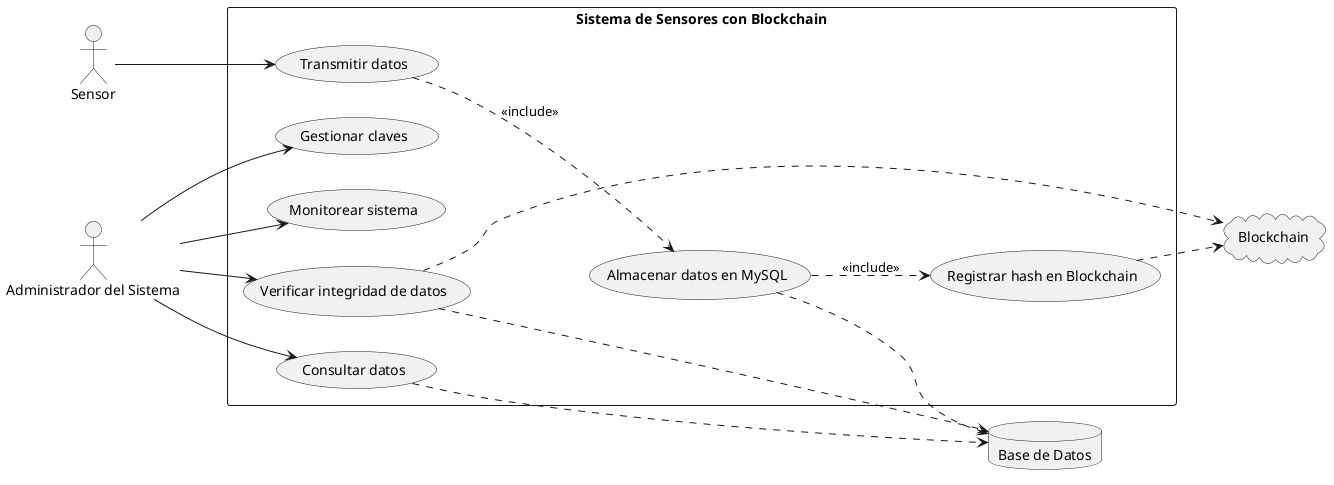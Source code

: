 @startuml
left to right direction
actor Sensor
actor "Administrador del Sistema" as Admin
database "Base de Datos" as DB
cloud "Blockchain" as Blockchain

rectangle "Sistema de Sensores con Blockchain" {
  usecase "Transmitir datos" as UC1
  usecase "Almacenar datos en MySQL" as UC2
  usecase "Registrar hash en Blockchain" as UC3
  usecase "Verificar integridad de datos" as UC4
  usecase "Consultar datos" as UC5
  usecase "Gestionar claves" as UC6
  usecase "Monitorear sistema" as UC7
}

Sensor --> UC1
UC1 ..> UC2 : <<include>>
UC2 ..> DB
UC2 ..> UC3 : <<include>>
UC3 ..> Blockchain

Admin --> UC4
UC4 ..> Blockchain
UC4 ..> DB

Admin --> UC5
UC5 ..> DB

Admin --> UC6
Admin --> UC7

@enduml
